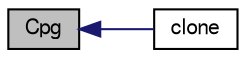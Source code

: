 digraph "Cpg"
{
  bgcolor="transparent";
  edge [fontname="FreeSans",fontsize="10",labelfontname="FreeSans",labelfontsize="10"];
  node [fontname="FreeSans",fontsize="10",shape=record];
  rankdir="LR";
  Node89 [label="Cpg",height=0.2,width=0.4,color="black", fillcolor="grey75", style="filled", fontcolor="black"];
  Node89 -> Node90 [dir="back",color="midnightblue",fontsize="10",style="solid",fontname="FreeSans"];
  Node90 [label="clone",height=0.2,width=0.4,color="black",URL="$a29866.html#af022e70d5b5476192357f6bf43a14f37",tooltip="Construct and return clone. "];
}
